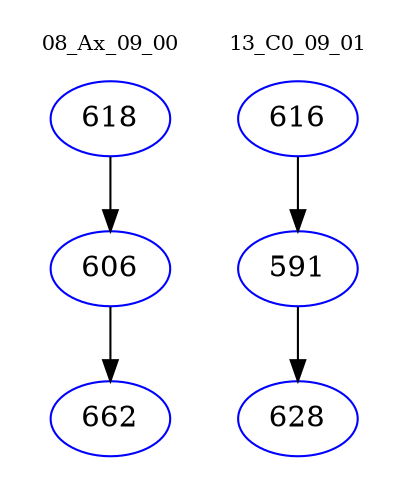 digraph{
subgraph cluster_0 {
color = white
label = "08_Ax_09_00";
fontsize=10;
T0_618 [label="618", color="blue"]
T0_618 -> T0_606 [color="black"]
T0_606 [label="606", color="blue"]
T0_606 -> T0_662 [color="black"]
T0_662 [label="662", color="blue"]
}
subgraph cluster_1 {
color = white
label = "13_C0_09_01";
fontsize=10;
T1_616 [label="616", color="blue"]
T1_616 -> T1_591 [color="black"]
T1_591 [label="591", color="blue"]
T1_591 -> T1_628 [color="black"]
T1_628 [label="628", color="blue"]
}
}
